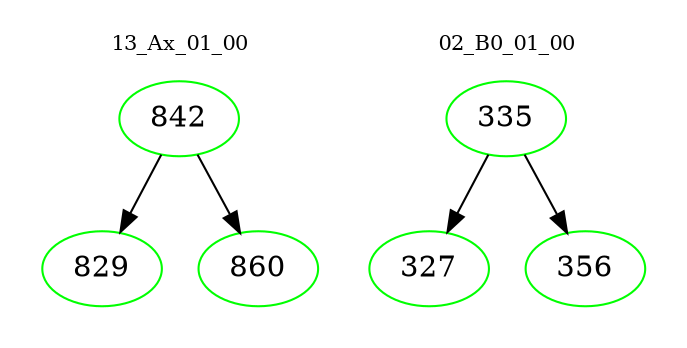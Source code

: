 digraph{
subgraph cluster_0 {
color = white
label = "13_Ax_01_00";
fontsize=10;
T0_842 [label="842", color="green"]
T0_842 -> T0_829 [color="black"]
T0_829 [label="829", color="green"]
T0_842 -> T0_860 [color="black"]
T0_860 [label="860", color="green"]
}
subgraph cluster_1 {
color = white
label = "02_B0_01_00";
fontsize=10;
T1_335 [label="335", color="green"]
T1_335 -> T1_327 [color="black"]
T1_327 [label="327", color="green"]
T1_335 -> T1_356 [color="black"]
T1_356 [label="356", color="green"]
}
}
